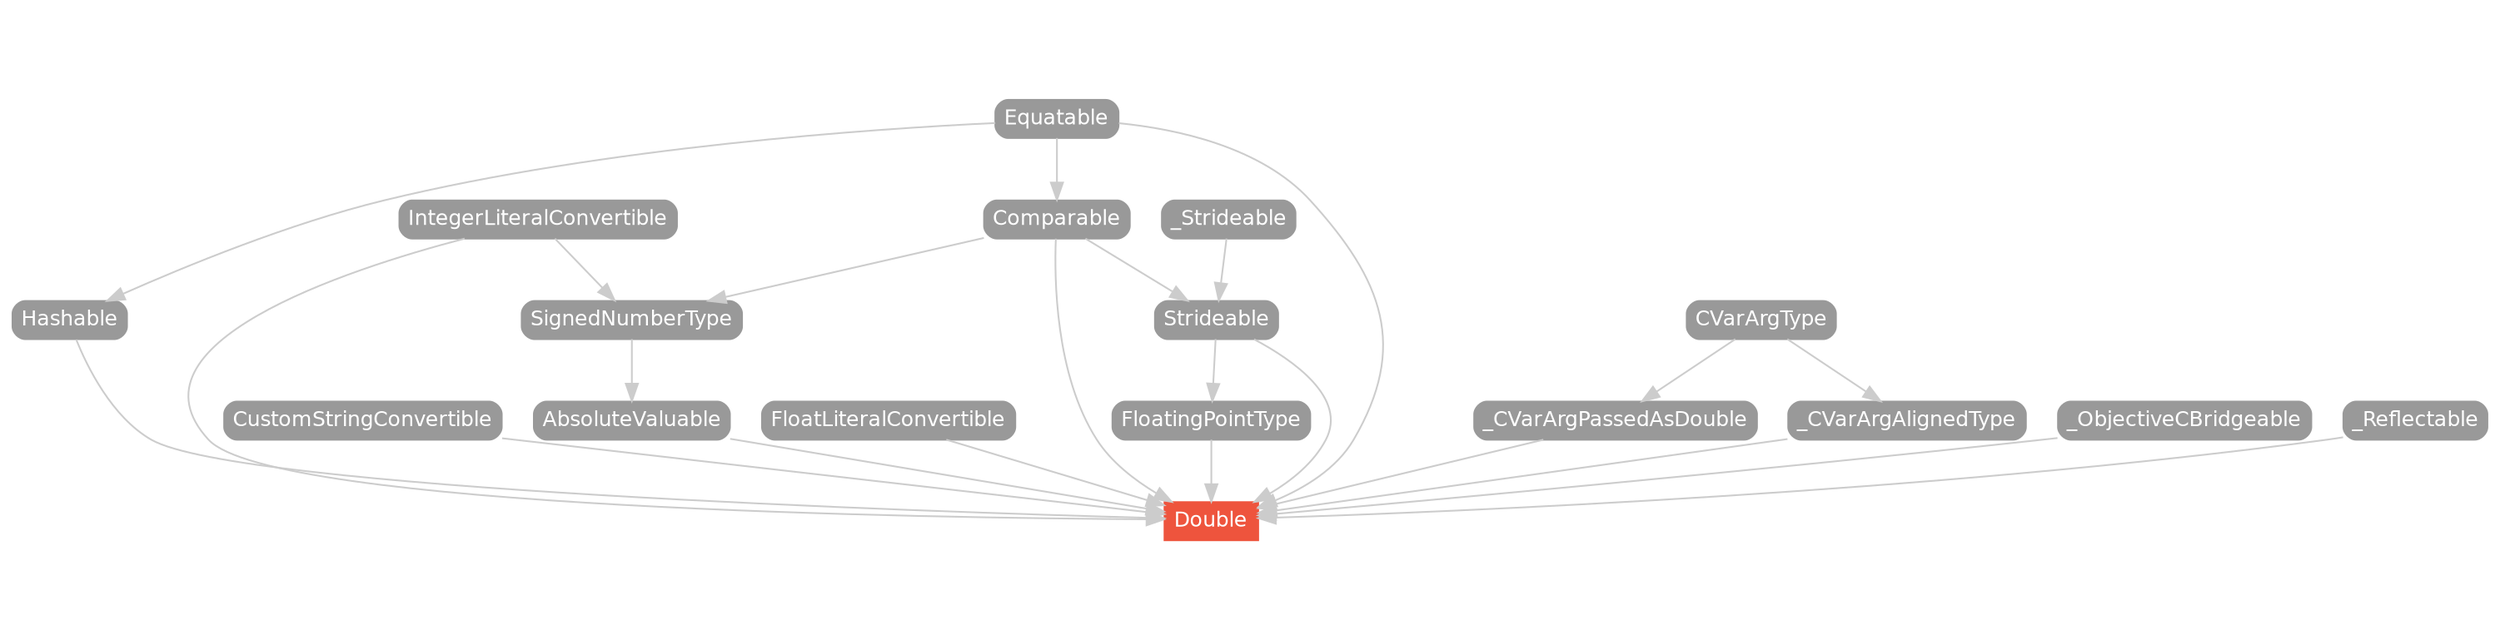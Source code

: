 strict digraph "Double - Type Hierarchy - SwiftDoc.org" {
    pad="0.1,0.8"
    node [shape=box, style="filled,rounded", color="#999999", fillcolor="#999999", fontcolor=white, fontname=Helvetica, fontnames="Helvetica,sansserif", fontsize=12, margin="0.07,0.05", height="0.3"]
    edge [color="#cccccc"]
    "AbsoluteValuable" [URL="/protocol/AbsoluteValuable/"]
    "CVarArgType" [URL="/protocol/CVarArgType/"]
    "Comparable" [URL="/protocol/Comparable/"]
    "CustomStringConvertible" [URL="/protocol/CustomStringConvertible/"]
    "Double" [URL="/type/Double/", style="filled", fillcolor="#ee543d", color="#ee543d"]
    "Equatable" [URL="/protocol/Equatable/"]
    "FloatLiteralConvertible" [URL="/protocol/FloatLiteralConvertible/"]
    "FloatingPointType" [URL="/protocol/FloatingPointType/"]
    "Hashable" [URL="/protocol/Hashable/"]
    "IntegerLiteralConvertible" [URL="/protocol/IntegerLiteralConvertible/"]
    "SignedNumberType" [URL="/protocol/SignedNumberType/"]
    "Strideable" [URL="/protocol/Strideable/"]
    "_CVarArgAlignedType" [URL="/protocol/_CVarArgAlignedType/"]
    "_CVarArgPassedAsDouble" [URL="/protocol/_CVarArgPassedAsDouble/"]
    "_ObjectiveCBridgeable" [URL="/protocol/_ObjectiveCBridgeable/"]
    "_Reflectable" [URL="/protocol/_Reflectable/"]
    "_Strideable" [URL="/protocol/_Strideable/"]    "CustomStringConvertible" -> "Double"
    "FloatingPointType" -> "Double"
    "IntegerLiteralConvertible" -> "Double"
    "FloatLiteralConvertible" -> "Double"
    "Comparable" -> "Double"
    "Equatable" -> "Double"
    "Hashable" -> "Double"
    "AbsoluteValuable" -> "Double"
    "Strideable" -> "Double"
    "_Reflectable" -> "Double"
    "_CVarArgPassedAsDouble" -> "Double"
    "_CVarArgAlignedType" -> "Double"
    "_ObjectiveCBridgeable" -> "Double"
    "Strideable" -> "FloatingPointType"
    "Comparable" -> "Strideable"
    "_Strideable" -> "Strideable"
    "Equatable" -> "Comparable"
    "Equatable" -> "Comparable"
    "Equatable" -> "Hashable"
    "SignedNumberType" -> "AbsoluteValuable"
    "Comparable" -> "SignedNumberType"
    "IntegerLiteralConvertible" -> "SignedNumberType"
    "Equatable" -> "Comparable"
    "Comparable" -> "Strideable"
    "_Strideable" -> "Strideable"
    "Equatable" -> "Comparable"
    "CVarArgType" -> "_CVarArgPassedAsDouble"
    "CVarArgType" -> "_CVarArgAlignedType"
    subgraph Types {
        rank = max; "Double";
    }
}